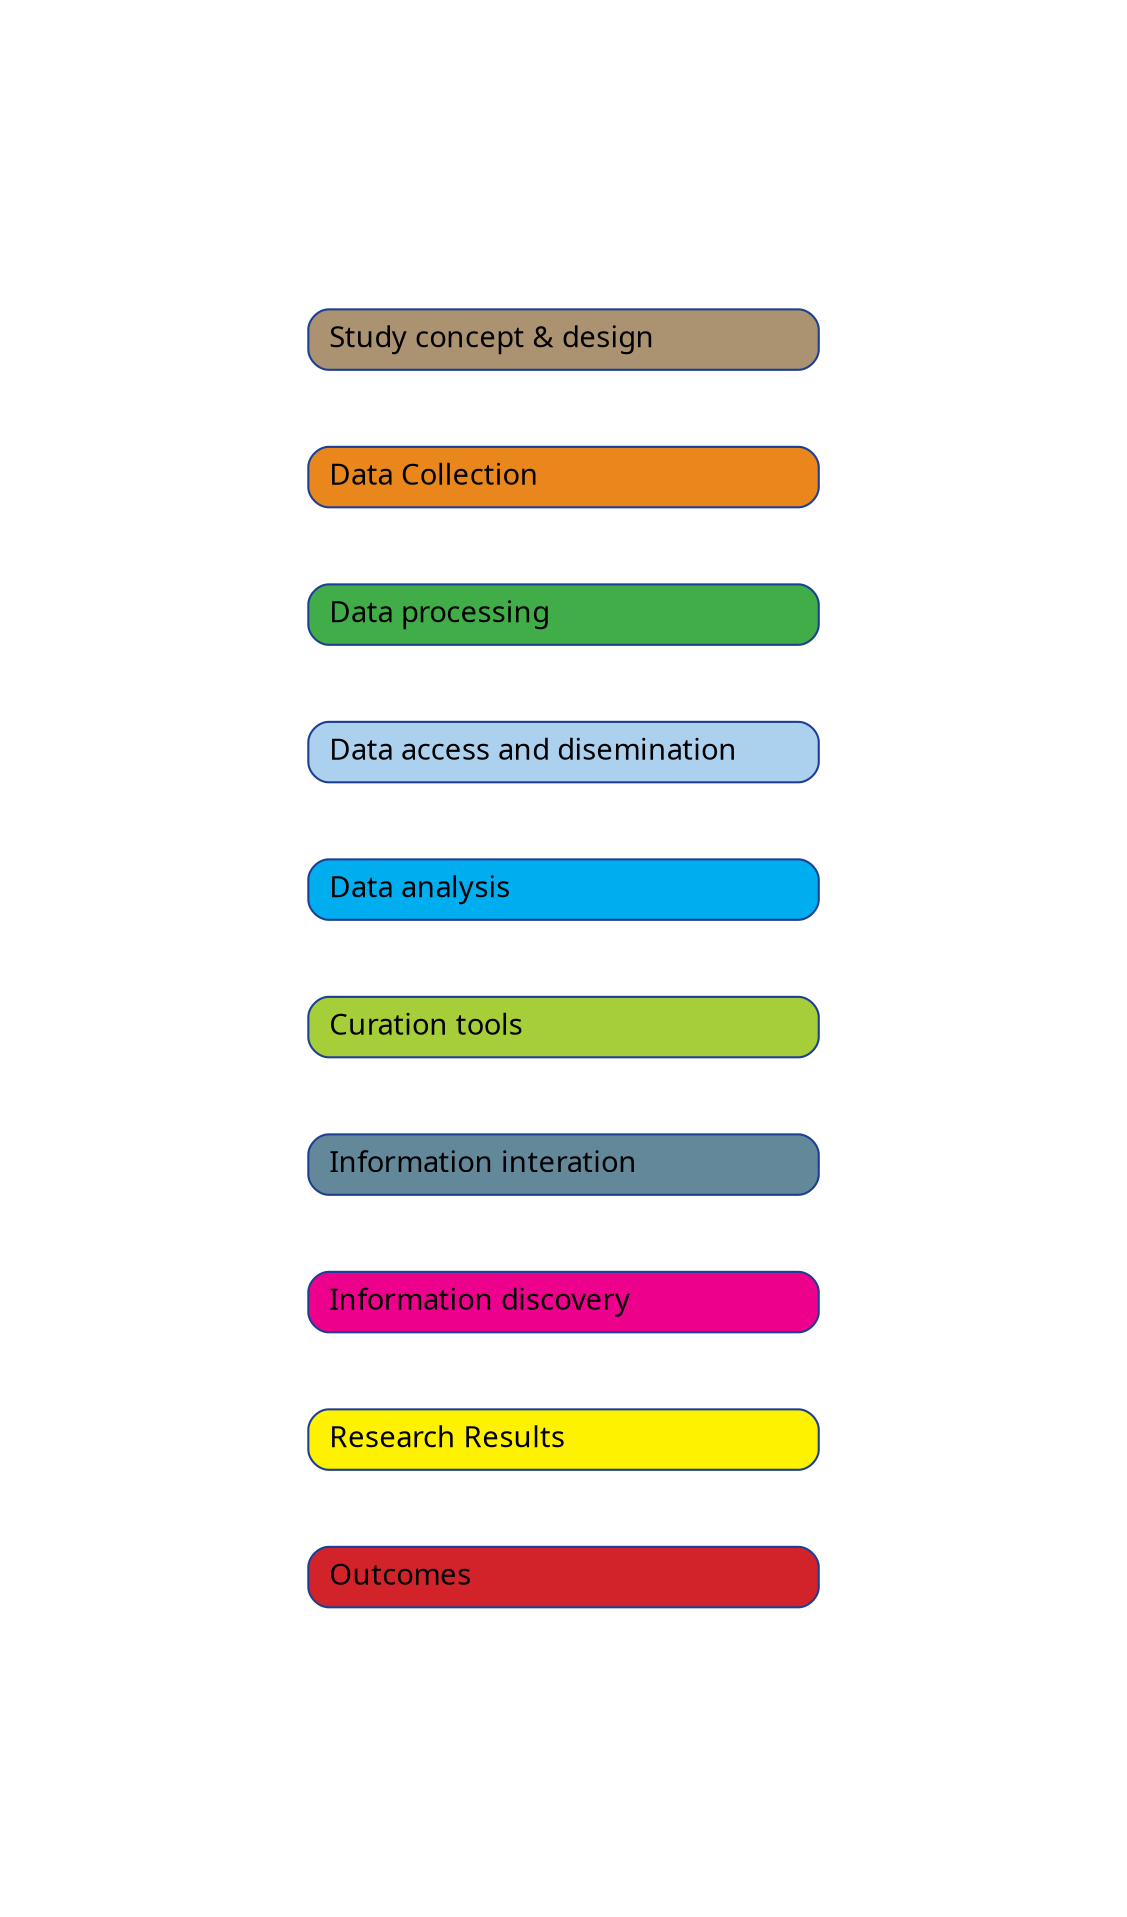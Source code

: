 digraph foo {
#        graph [rankdir=LR]
#	node [style=filled,shape=Mrecord,fontname="Helvetica",width=2.75,fon]
#	node [style=filled,shape=Mrecord,width=3.2,fontsize=14,color="#1c3f94",fontname="schlbk",margin="0.04,0.020",pad="0.02"]
	node [style=filled,shape=Mrecord,fontsize=14,color="#1c3f94",fontname="schlbk",margin="0.14,0.090",width=3.4,height=.4]



	edge [color=Blue;style="invis"]

	overlap=false;
	splines=true;
	margin=2;
	weight=10
	
	# End Header


	"DI"[label="Study concept & design\l",fillcolor="#ab9271";len=0.03];
	"DV"[label="Data Collection\l",fillcolor="#ea871c"];
	"DA"[label="Data processing\l",fillcolor="#41ad49"]; 
	"Pub"[label="Data access and disemination\l",fillcolor="#acd1ef"];
	"FB"[label="Data analysis\l",fillcolor="#00aeef"];
	"FB2"[label="Curation tools\l",fillcolor="#a6ce39"];
	"FB3"[label="Information interation\l",fillcolor="#62889a"];
	"FB4"[label="Information discovery\l",fillcolor="#ec008c"];
	"FB5"[label="Research Results\l",fillcolor="#fff200"];
	"FB6"[label="Outcomes\l",fillcolor="#d2232a"];


	   "DI"  ->  "DV";
	   "DV"  ->  "DA";
	   "DA"  ->  "Pub";
  	   "Pub"  ->  "FB";
    	   "FB"  ->  "FB2";
      	   "FB2"  ->  "FB3";
       	  "FB3"  ->  "FB4";
       	   "FB4"  ->  "FB5";
       	   "FB5"  ->  "FB6";	  	  

}
